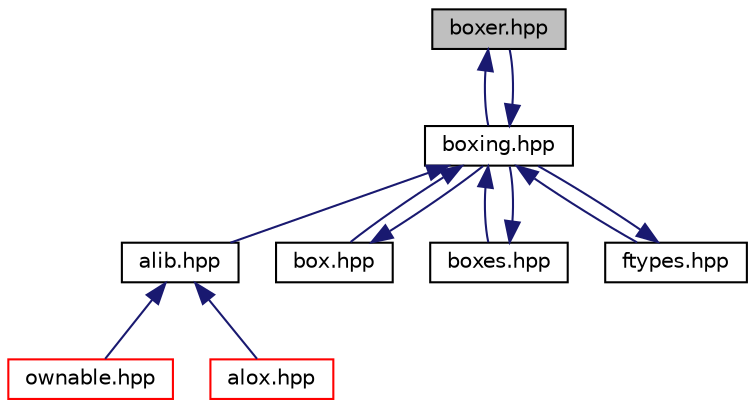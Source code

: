 digraph "boxer.hpp"
{
  edge [fontname="Helvetica",fontsize="10",labelfontname="Helvetica",labelfontsize="10"];
  node [fontname="Helvetica",fontsize="10",shape=record];
  Node9 [label="boxer.hpp",height=0.2,width=0.4,color="black", fillcolor="grey75", style="filled", fontcolor="black"];
  Node9 -> Node10 [dir="back",color="midnightblue",fontsize="10",style="solid",fontname="Helvetica"];
  Node10 -> Node9 [dir="back",color="midnightblue",fontsize="10",style="solid",fontname="Helvetica"];
  Node10 -> Node11 [dir="back",color="midnightblue",fontsize="10",style="solid",fontname="Helvetica"];
  Node10 -> Node39 [dir="back",color="midnightblue",fontsize="10",style="solid",fontname="Helvetica"];
  Node10 -> Node40 [dir="back",color="midnightblue",fontsize="10",style="solid",fontname="Helvetica"];
  Node10 -> Node41 [dir="back",color="midnightblue",fontsize="10",style="solid",fontname="Helvetica"];
  Node11 -> Node12 [dir="back",color="midnightblue",fontsize="10",style="solid",fontname="Helvetica"];
  Node11 -> Node16 [dir="back",color="midnightblue",fontsize="10",style="solid",fontname="Helvetica"];
  Node39 -> Node10 [dir="back",color="midnightblue",fontsize="10",style="solid",fontname="Helvetica"];
  Node40 -> Node10 [dir="back",color="midnightblue",fontsize="10",style="solid",fontname="Helvetica"];
  Node41 -> Node10 [dir="back",color="midnightblue",fontsize="10",style="solid",fontname="Helvetica"];
  Node10 [label="boxing.hpp",height=0.2,width=0.4,color="black", fillcolor="white", style="filled",URL="$boxing_8hpp.html"];
  Node11 [label="alib.hpp",height=0.2,width=0.4,color="black", fillcolor="white", style="filled",URL="$alib_8hpp.html"];
  Node12 [label="ownable.hpp",height=0.2,width=0.4,color="red", fillcolor="white", style="filled",URL="$ownable_8hpp.html"];
  Node16 [label="alox.hpp",height=0.2,width=0.4,color="red", fillcolor="white", style="filled",URL="$alox_8hpp.html"];
  Node39 [label="box.hpp",height=0.2,width=0.4,color="black", fillcolor="white", style="filled",URL="$box_8hpp.html"];
  Node40 [label="boxes.hpp",height=0.2,width=0.4,color="black", fillcolor="white", style="filled",URL="$boxes_8hpp.html"];
  Node41 [label="ftypes.hpp",height=0.2,width=0.4,color="black", fillcolor="white", style="filled",URL="$ftypes_8hpp.html"];
}

